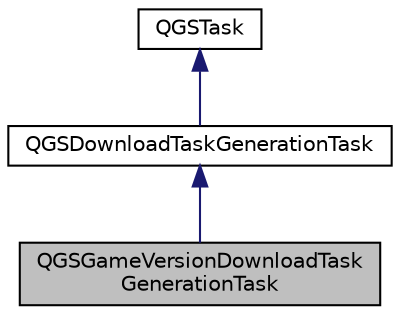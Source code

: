 digraph "QGSGameVersionDownloadTaskGenerationTask"
{
  edge [fontname="Helvetica",fontsize="10",labelfontname="Helvetica",labelfontsize="10"];
  node [fontname="Helvetica",fontsize="10",shape=record];
  Node0 [label="QGSGameVersionDownloadTask\lGenerationTask",height=0.2,width=0.4,color="black", fillcolor="grey75", style="filled", fontcolor="black"];
  Node1 -> Node0 [dir="back",color="midnightblue",fontsize="10",style="solid"];
  Node1 [label="QGSDownloadTaskGenerationTask",height=0.2,width=0.4,color="black", fillcolor="white", style="filled",URL="$class_q_g_s_download_task_generation_task.html"];
  Node2 -> Node1 [dir="back",color="midnightblue",fontsize="10",style="solid"];
  Node2 [label="QGSTask",height=0.2,width=0.4,color="black", fillcolor="white", style="filled",URL="$class_q_g_s_task.html"];
}
